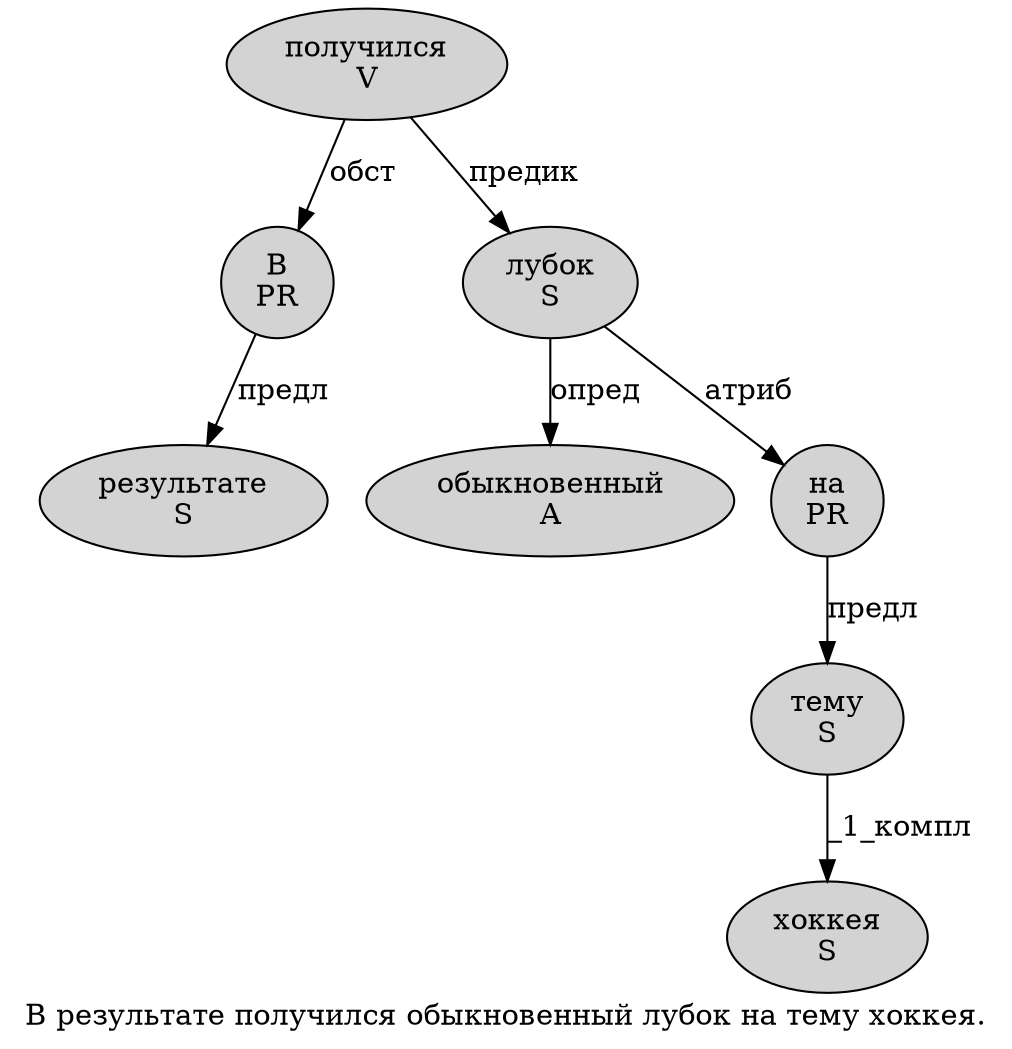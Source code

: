 digraph SENTENCE_3542 {
	graph [label="В результате получился обыкновенный лубок на тему хоккея."]
	node [style=filled]
		0 [label="В
PR" color="" fillcolor=lightgray penwidth=1 shape=ellipse]
		1 [label="результате
S" color="" fillcolor=lightgray penwidth=1 shape=ellipse]
		2 [label="получился
V" color="" fillcolor=lightgray penwidth=1 shape=ellipse]
		3 [label="обыкновенный
A" color="" fillcolor=lightgray penwidth=1 shape=ellipse]
		4 [label="лубок
S" color="" fillcolor=lightgray penwidth=1 shape=ellipse]
		5 [label="на
PR" color="" fillcolor=lightgray penwidth=1 shape=ellipse]
		6 [label="тему
S" color="" fillcolor=lightgray penwidth=1 shape=ellipse]
		7 [label="хоккея
S" color="" fillcolor=lightgray penwidth=1 shape=ellipse]
			5 -> 6 [label="предл"]
			6 -> 7 [label="_1_компл"]
			0 -> 1 [label="предл"]
			4 -> 3 [label="опред"]
			4 -> 5 [label="атриб"]
			2 -> 0 [label="обст"]
			2 -> 4 [label="предик"]
}